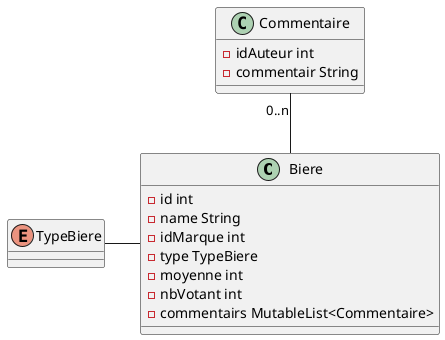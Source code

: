 @startuml Class Biere
class Biere {
    - id int
    - name String
    - idMarque int
    - type TypeBiere
    - moyenne int
    - nbVotant int 
    - commentairs MutableList<Commentaire>
}

enum TypeBiere

class Commentaire {
    - idAuteur int
    - commentair String
}

TypeBiere - Biere
Commentaire "0..n" -- Biere
@enduml
